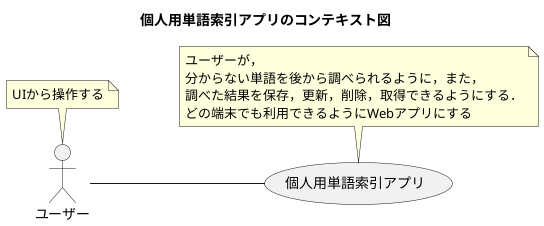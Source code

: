@startuml Context Diagram

title 個人用単語索引アプリのコンテキスト図

left to right direction

actor "ユーザー"

usecase "個人用単語索引アプリ"
note top of 個人用単語索引アプリ
  ユーザーが，
  分からない単語を後から調べられるように，また，
  調べた結果を保存，更新，削除，取得できるようにする．
  どの端末でも利用できるようにWebアプリにする
end note

note top of ユーザー
  UIから操作する
end note


:ユーザー: -- (個人用単語索引アプリ)

@enduml
